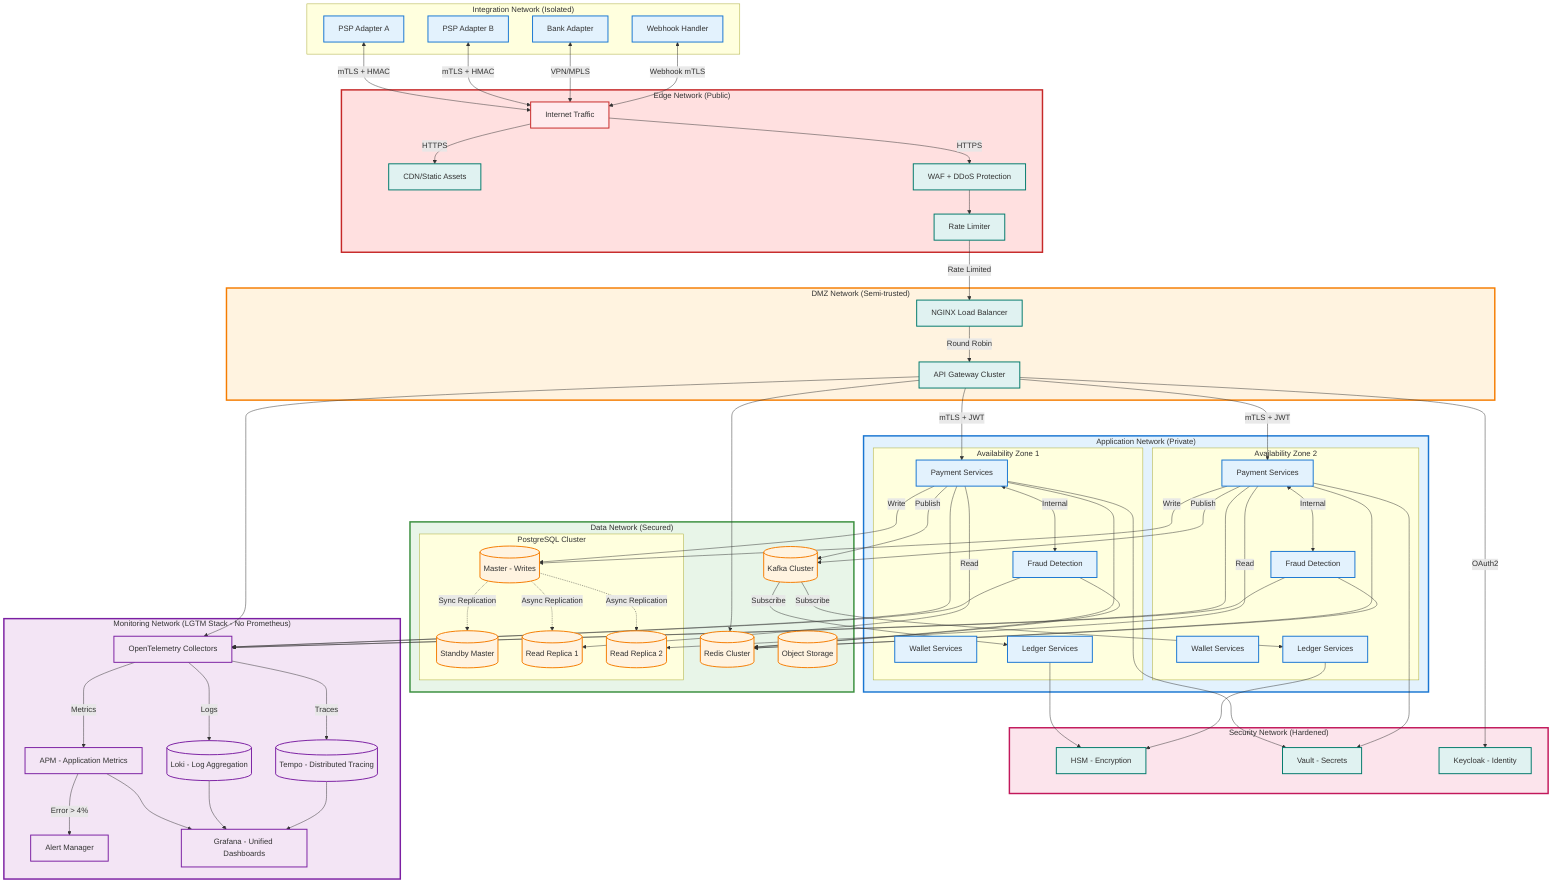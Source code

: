 %% /network-security.mmd - High-Level Network Architecture
graph TB
  subgraph EDGE["Edge Network (Public)"]
    Internet[Internet Traffic]:::ext
    CDN[CDN/Static Assets]:::ctrl
    WAF[WAF + DDoS Protection]:::ctrl
    RL[Rate Limiter]:::ctrl
  end

  subgraph DMZ["DMZ Network (Semi-trusted)"]
    LB[NGINX Load Balancer]:::ctrl
    AG[API Gateway Cluster]:::ctrl
  end

  subgraph APP_NET["Application Network (Private)"]
    subgraph AZ1["Availability Zone 1"]
      PS1[Payment Services]:::core
      WS1[Wallet Services]:::core
      FR1[Fraud Detection]:::core
      LS1[Ledger Services]:::core
    end
    
    subgraph AZ2["Availability Zone 2"]
      PS2[Payment Services]:::core
      WS2[Wallet Services]:::core
      FR2[Fraud Detection]:::core
      LS2[Ledger Services]:::core
    end
  end

  subgraph INTEG["Integration Network (Isolated)"]
    PSP_A[PSP Adapter A]:::core
    PSP_B[PSP Adapter B]:::core
    BANK[Bank Adapter]:::core
    WH[Webhook Handler]:::core
  end

  subgraph DATA_NET["Data Network (Secured)"]
    subgraph DB_CLUSTER["PostgreSQL Cluster"]
      PG_MASTER[(Master - Writes)]:::data
      PG_STANDBY[(Standby Master)]:::data
      PG_READ1[(Read Replica 1)]:::data
      PG_READ2[(Read Replica 2)]:::data
    end
    
    KAFKA[(Kafka Cluster)]:::data
    REDIS[(Redis Cluster)]:::data
    S3[(Object Storage)]:::data
  end

  subgraph SEC_NET["Security Network (Hardened)"]
    HSM[HSM - Encryption]:::ctrl
    VAULT[Vault - Secrets]:::ctrl
    IDP[Keycloak - Identity]:::ctrl
  end

  subgraph MON_NET["Monitoring Network (LGTM Stack - No Prometheus)"]
    OTL[OpenTelemetry Collectors]:::obs
    APM[APM - Application Metrics]:::obs
    LOKI[(Loki - Log Aggregation)]:::obs
    TEMPO[(Tempo - Distributed Tracing)]:::obs
    ALERT[Alert Manager]:::obs
    GRAF[Grafana - Unified Dashboards]:::obs
  end

  %% Traffic Flow
  Internet -->|HTTPS| CDN
  Internet -->|HTTPS| WAF
  WAF --> RL
  RL -->|Rate Limited| LB
  LB -->|Round Robin| AG
  
  %% API Gateway to Services
  AG -->|mTLS + JWT| PS1
  AG -->|mTLS + JWT| PS2
  AG -->|OAuth2| IDP
  
  %% Service Communications
  PS1 <-->|Internal| FR1
  PS2 <-->|Internal| FR2
  PS1 -->|Write| PG_MASTER
  PS2 -->|Write| PG_MASTER
  PS1 -->|Read| PG_READ1
  PS2 -->|Read| PG_READ2
  
  %% Database Replication
  PG_MASTER -.->|Sync Replication| PG_STANDBY
  PG_MASTER -.->|Async Replication| PG_READ1
  PG_MASTER -.->|Async Replication| PG_READ2
  
  %% External Integrations
  PSP_A <-->|mTLS + HMAC| Internet
  PSP_B <-->|mTLS + HMAC| Internet
  BANK <-->|VPN/MPLS| Internet
  WH <-->|Webhook mTLS| Internet
  
  %% Message Flow
  PS1 -->|Publish| KAFKA
  PS2 -->|Publish| KAFKA
  KAFKA -->|Subscribe| LS1
  KAFKA -->|Subscribe| LS2
  
  %% Cache Access
  AG --> REDIS
  PS1 --> REDIS
  PS2 --> REDIS
  FR1 --> REDIS
  FR2 --> REDIS
  
  %% Security Integration
  PS1 --> VAULT
  PS2 --> VAULT
  LS1 --> HSM
  LS2 --> HSM
  
  %% Monitoring - OpenTelemetry to LGTM Stack
  PS1 --> OTL
  PS2 --> OTL
  FR1 --> OTL
  FR2 --> OTL
  AG --> OTL
  
  OTL -->|Metrics| APM
  OTL -->|Logs| LOKI
  OTL -->|Traces| TEMPO
  APM -->|Error > 4%| ALERT
  APM --> GRAF
  LOKI --> GRAF
  TEMPO --> GRAF
  
  %% Network Zones
  style EDGE fill:#ffe0e0,stroke:#c62828,stroke-width:3px
  style DMZ fill:#fff3e0,stroke:#f57c00,stroke-width:3px
  style APP_NET fill:#e3f2fd,stroke:#1976d2,stroke-width:3px
  style DATA_NET fill:#e8f5e8,stroke:#388e3c,stroke-width:3px
  style SEC_NET fill:#fce4ec,stroke:#c2185b,stroke-width:3px
  style MON_NET fill:#f3e5f5,stroke:#7b1fa2,stroke-width:3px

  classDef ctrl fill:#e0f2f1,stroke:#00796b,stroke-width:2px
  classDef data fill:#fff3e0,stroke:#f57c00,stroke-width:2px
  classDef obs fill:#f3e5f5,stroke:#7b1fa2,stroke-width:2px
  classDef core fill:#e3f2fd,stroke:#1976d2,stroke-width:2px
  classDef ext fill:#ffebee,stroke:#c62828,stroke-width:2px